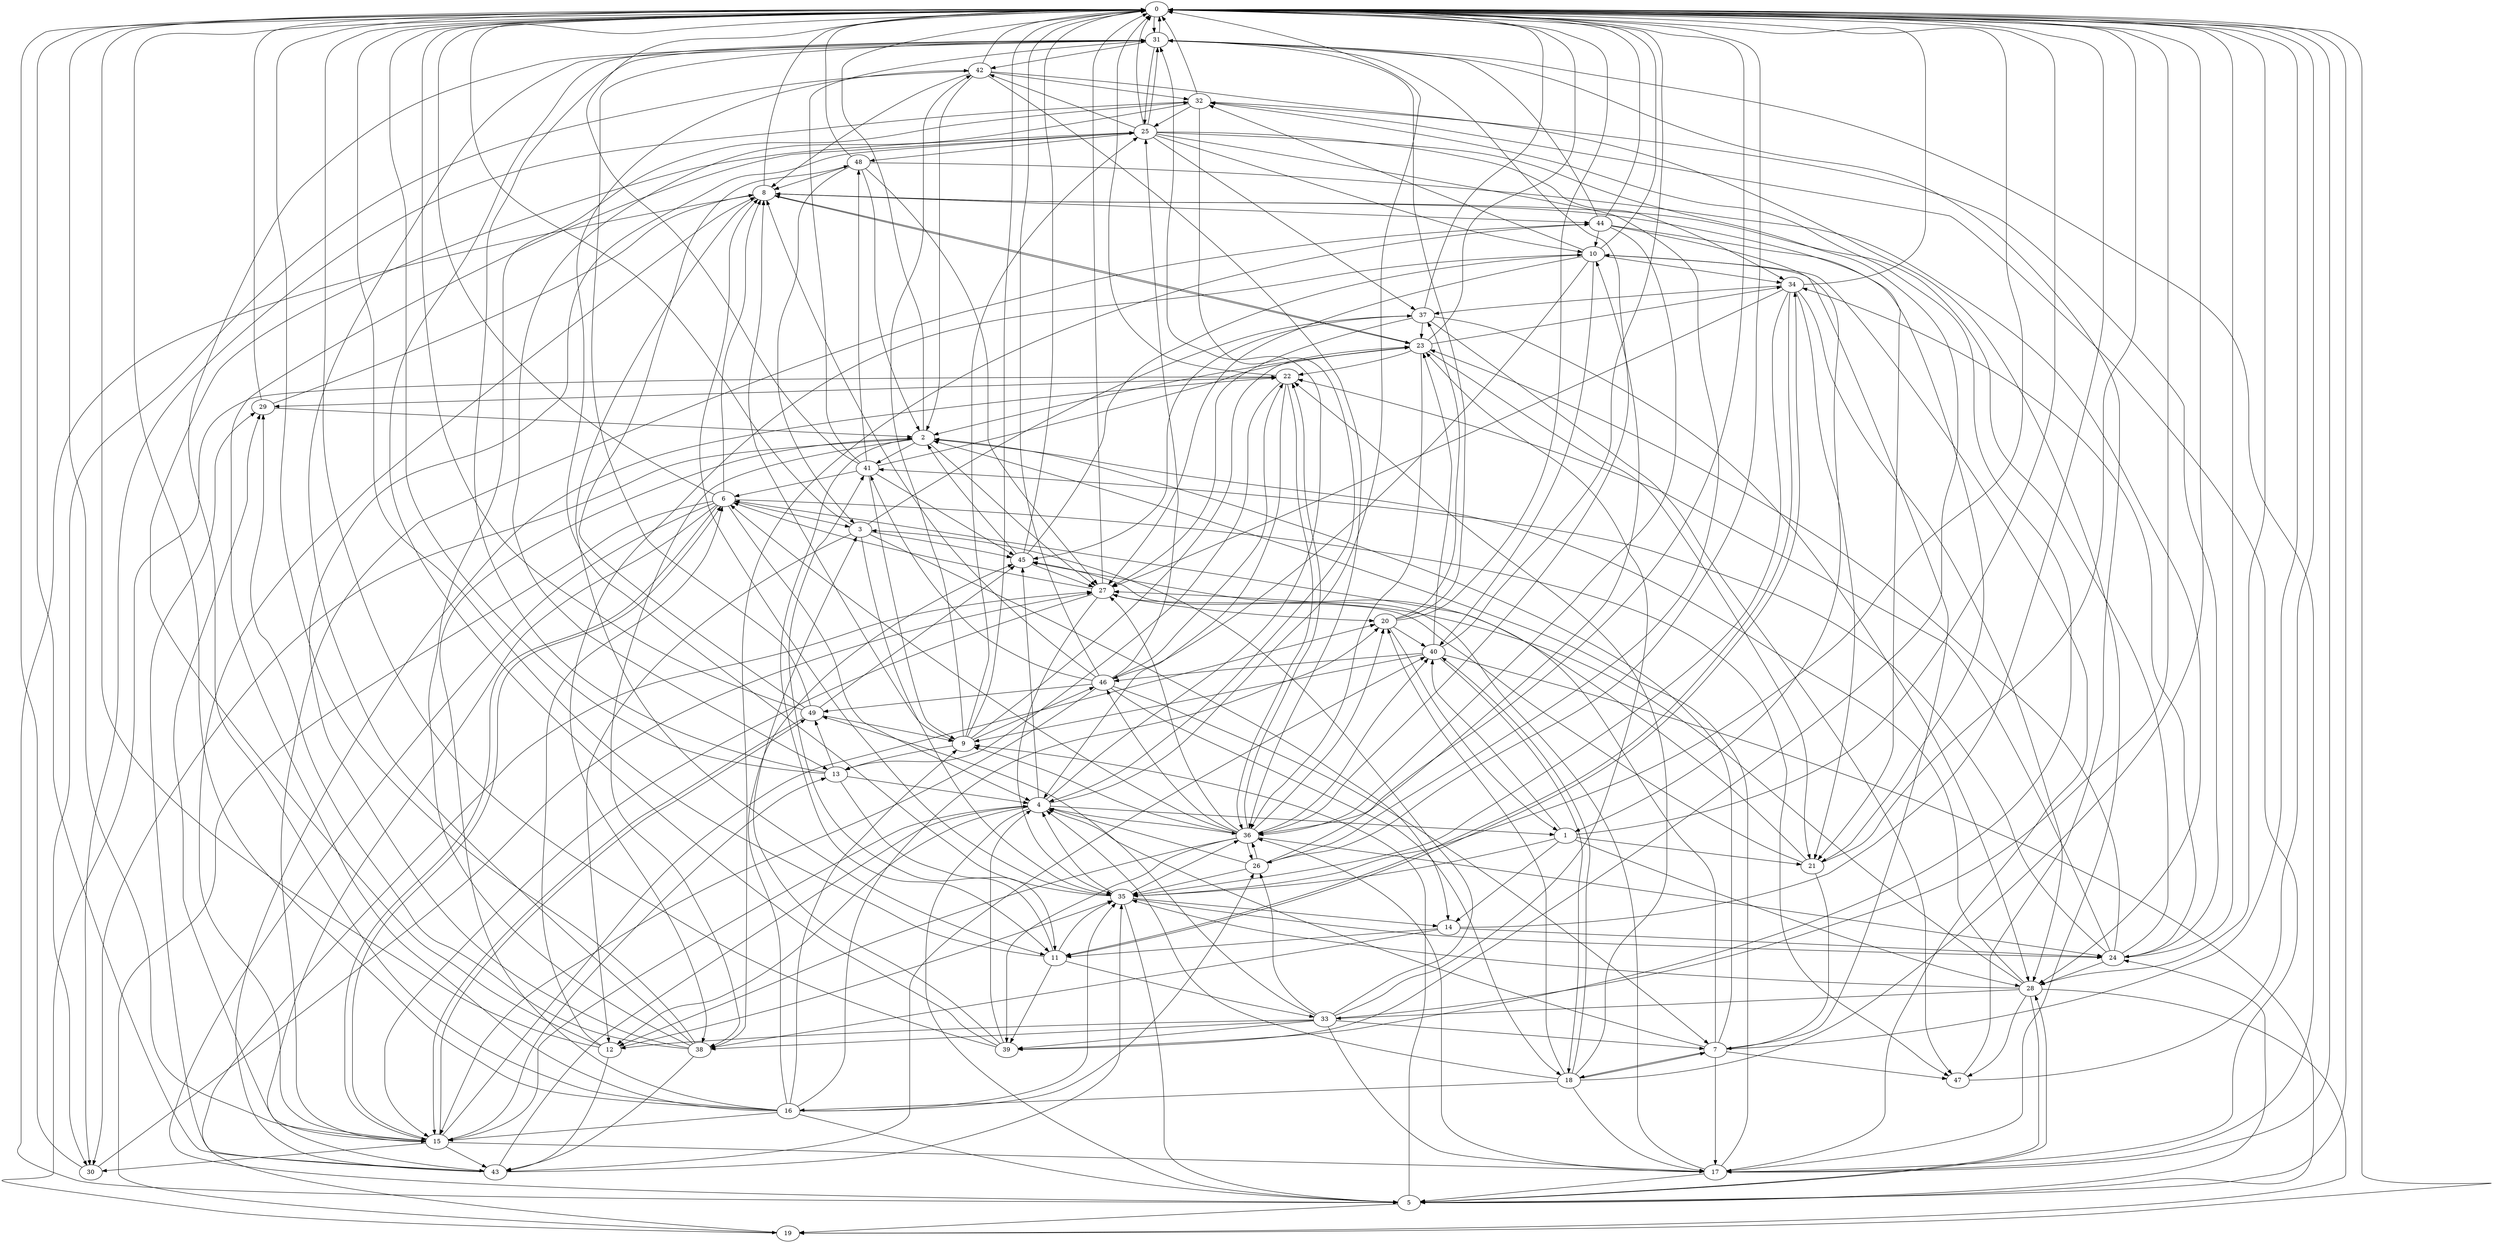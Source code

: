 strict digraph "" {
	0	 [component_delay=3];
	31	 [component_delay=3];
	0 -> 31	 [wire_delay=1];
	1	 [component_delay=3];
	1 -> 0	 [wire_delay=1];
	14	 [component_delay=3];
	1 -> 14	 [wire_delay=1];
	21	 [component_delay=3];
	1 -> 21	 [wire_delay=1];
	28	 [component_delay=3];
	1 -> 28	 [wire_delay=1];
	35	 [component_delay=3];
	1 -> 35	 [wire_delay=1];
	40	 [component_delay=3];
	1 -> 40	 [wire_delay=1];
	2	 [component_delay=3];
	2 -> 0	 [wire_delay=1];
	11	 [component_delay=3];
	2 -> 11	 [wire_delay=1];
	27	 [component_delay=3];
	2 -> 27	 [wire_delay=1];
	30	 [component_delay=3];
	2 -> 30	 [wire_delay=1];
	38	 [component_delay=3];
	2 -> 38	 [wire_delay=1];
	41	 [component_delay=3];
	2 -> 41	 [wire_delay=1];
	3	 [component_delay=3];
	3 -> 0	 [wire_delay=1];
	12	 [component_delay=3];
	3 -> 12	 [wire_delay=1];
	3 -> 14	 [wire_delay=1];
	3 -> 35	 [wire_delay=1];
	37	 [component_delay=3];
	3 -> 37	 [wire_delay=1];
	45	 [component_delay=3];
	3 -> 45	 [wire_delay=1];
	4	 [component_delay=3];
	4 -> 0	 [wire_delay=1];
	4 -> 1	 [wire_delay=1];
	5	 [component_delay=3];
	4 -> 5	 [wire_delay=1];
	4 -> 12	 [wire_delay=1];
	15	 [component_delay=3];
	4 -> 15	 [wire_delay=1];
	4 -> 31	 [wire_delay=1];
	36	 [component_delay=3];
	4 -> 36	 [wire_delay=1];
	4 -> 45	 [wire_delay=1];
	5 -> 0	 [wire_delay=1];
	9	 [component_delay=3];
	5 -> 9	 [wire_delay=1];
	19	 [component_delay=3];
	5 -> 19	 [wire_delay=1];
	24	 [component_delay=3];
	5 -> 24	 [wire_delay=1];
	5 -> 28	 [wire_delay=1];
	6	 [component_delay=3];
	6 -> 0	 [wire_delay=1];
	6 -> 3	 [wire_delay=1];
	6 -> 4	 [wire_delay=1];
	6 -> 5	 [wire_delay=1];
	8	 [component_delay=3];
	6 -> 8	 [wire_delay=1];
	6 -> 15	 [wire_delay=1];
	6 -> 19	 [wire_delay=1];
	43	 [component_delay=3];
	6 -> 43	 [wire_delay=1];
	47	 [component_delay=3];
	6 -> 47	 [wire_delay=1];
	7	 [component_delay=3];
	7 -> 0	 [wire_delay=1];
	7 -> 2	 [wire_delay=1];
	7 -> 4	 [wire_delay=1];
	7 -> 6	 [wire_delay=1];
	10	 [component_delay=3];
	7 -> 10	 [wire_delay=1];
	17	 [component_delay=3];
	7 -> 17	 [wire_delay=1];
	18	 [component_delay=3];
	7 -> 18	 [wire_delay=1];
	7 -> 47	 [wire_delay=1];
	8 -> 0	 [wire_delay=1];
	8 -> 5	 [wire_delay=1];
	8 -> 11	 [wire_delay=1];
	8 -> 21	 [wire_delay=1];
	23	 [component_delay=3];
	8 -> 23	 [wire_delay=1];
	44	 [component_delay=3];
	8 -> 44	 [wire_delay=1];
	9 -> 0	 [wire_delay=1];
	9 -> 8	 [wire_delay=1];
	13	 [component_delay=3];
	9 -> 13	 [wire_delay=1];
	9 -> 23	 [wire_delay=1];
	25	 [component_delay=3];
	9 -> 25	 [wire_delay=1];
	42	 [component_delay=3];
	9 -> 42	 [wire_delay=1];
	46	 [component_delay=3];
	9 -> 46	 [wire_delay=1];
	10 -> 0	 [wire_delay=1];
	10 -> 27	 [wire_delay=1];
	32	 [component_delay=3];
	10 -> 32	 [wire_delay=1];
	34	 [component_delay=3];
	10 -> 34	 [wire_delay=1];
	10 -> 38	 [wire_delay=1];
	10 -> 40	 [wire_delay=1];
	10 -> 46	 [wire_delay=1];
	11 -> 0	 [wire_delay=1];
	33	 [component_delay=3];
	11 -> 33	 [wire_delay=1];
	11 -> 34	 [wire_delay=1];
	11 -> 35	 [wire_delay=1];
	39	 [component_delay=3];
	11 -> 39	 [wire_delay=1];
	11 -> 41	 [wire_delay=1];
	12 -> 0	 [wire_delay=1];
	12 -> 6	 [wire_delay=1];
	12 -> 25	 [wire_delay=1];
	12 -> 35	 [wire_delay=1];
	12 -> 43	 [wire_delay=1];
	13 -> 0	 [wire_delay=1];
	13 -> 4	 [wire_delay=1];
	13 -> 11	 [wire_delay=1];
	13 -> 31	 [wire_delay=1];
	49	 [component_delay=3];
	13 -> 49	 [wire_delay=1];
	14 -> 0	 [wire_delay=1];
	14 -> 11	 [wire_delay=1];
	14 -> 24	 [wire_delay=1];
	14 -> 38	 [wire_delay=1];
	15 -> 0	 [wire_delay=1];
	15 -> 6	 [wire_delay=1];
	15 -> 8	 [wire_delay=1];
	15 -> 13	 [wire_delay=1];
	15 -> 17	 [wire_delay=1];
	20	 [component_delay=3];
	15 -> 20	 [wire_delay=1];
	29	 [component_delay=3];
	15 -> 29	 [wire_delay=1];
	15 -> 30	 [wire_delay=1];
	15 -> 43	 [wire_delay=1];
	15 -> 49	 [wire_delay=1];
	16	 [component_delay=3];
	16 -> 0	 [wire_delay=1];
	16 -> 2	 [wire_delay=1];
	16 -> 5	 [wire_delay=1];
	16 -> 9	 [wire_delay=1];
	16 -> 15	 [wire_delay=1];
	16 -> 20	 [wire_delay=1];
	16 -> 25	 [wire_delay=1];
	26	 [component_delay=3];
	16 -> 26	 [wire_delay=1];
	16 -> 31	 [wire_delay=1];
	16 -> 35	 [wire_delay=1];
	16 -> 45	 [wire_delay=1];
	17 -> 0	 [wire_delay=1];
	17 -> 2	 [wire_delay=1];
	17 -> 5	 [wire_delay=1];
	17 -> 10	 [wire_delay=1];
	17 -> 32	 [wire_delay=1];
	17 -> 36	 [wire_delay=1];
	17 -> 45	 [wire_delay=1];
	18 -> 0	 [wire_delay=1];
	18 -> 4	 [wire_delay=1];
	18 -> 7	 [wire_delay=1];
	18 -> 16	 [wire_delay=1];
	18 -> 17	 [wire_delay=1];
	18 -> 20	 [wire_delay=1];
	22	 [component_delay=3];
	18 -> 22	 [wire_delay=1];
	18 -> 40	 [wire_delay=1];
	19 -> 0	 [wire_delay=1];
	19 -> 22	 [wire_delay=1];
	19 -> 27	 [wire_delay=1];
	20 -> 0	 [wire_delay=1];
	20 -> 1	 [wire_delay=1];
	20 -> 31	 [wire_delay=1];
	20 -> 37	 [wire_delay=1];
	20 -> 40	 [wire_delay=1];
	21 -> 0	 [wire_delay=1];
	21 -> 7	 [wire_delay=1];
	21 -> 27	 [wire_delay=1];
	21 -> 45	 [wire_delay=1];
	22 -> 0	 [wire_delay=1];
	22 -> 4	 [wire_delay=1];
	22 -> 13	 [wire_delay=1];
	22 -> 29	 [wire_delay=1];
	22 -> 36	 [wire_delay=1];
	23 -> 0	 [wire_delay=1];
	23 -> 2	 [wire_delay=1];
	23 -> 8	 [wire_delay=1];
	23 -> 21	 [wire_delay=1];
	23 -> 22	 [wire_delay=1];
	23 -> 34	 [wire_delay=1];
	23 -> 36	 [wire_delay=1];
	24 -> 0	 [wire_delay=1];
	24 -> 8	 [wire_delay=1];
	24 -> 22	 [wire_delay=1];
	24 -> 23	 [wire_delay=1];
	24 -> 28	 [wire_delay=1];
	24 -> 34	 [wire_delay=1];
	24 -> 41	 [wire_delay=1];
	25 -> 0	 [wire_delay=1];
	25 -> 10	 [wire_delay=1];
	25 -> 26	 [wire_delay=1];
	25 -> 31	 [wire_delay=1];
	25 -> 34	 [wire_delay=1];
	25 -> 37	 [wire_delay=1];
	25 -> 39	 [wire_delay=1];
	25 -> 42	 [wire_delay=1];
	48	 [component_delay=3];
	25 -> 48	 [wire_delay=1];
	26 -> 0	 [wire_delay=1];
	26 -> 4	 [wire_delay=1];
	26 -> 10	 [wire_delay=1];
	26 -> 35	 [wire_delay=1];
	26 -> 36	 [wire_delay=1];
	27 -> 0	 [wire_delay=1];
	27 -> 6	 [wire_delay=1];
	27 -> 15	 [wire_delay=1];
	27 -> 20	 [wire_delay=1];
	27 -> 35	 [wire_delay=1];
	28 -> 0	 [wire_delay=1];
	28 -> 2	 [wire_delay=1];
	28 -> 5	 [wire_delay=1];
	28 -> 19	 [wire_delay=1];
	28 -> 27	 [wire_delay=1];
	28 -> 33	 [wire_delay=1];
	28 -> 35	 [wire_delay=1];
	28 -> 47	 [wire_delay=1];
	29 -> 0	 [wire_delay=1];
	29 -> 2	 [wire_delay=1];
	29 -> 8	 [wire_delay=1];
	30 -> 0	 [wire_delay=1];
	30 -> 27	 [wire_delay=1];
	31 -> 0	 [wire_delay=1];
	31 -> 17	 [wire_delay=1];
	31 -> 25	 [wire_delay=1];
	31 -> 36	 [wire_delay=1];
	31 -> 42	 [wire_delay=1];
	32 -> 0	 [wire_delay=1];
	32 -> 4	 [wire_delay=1];
	32 -> 13	 [wire_delay=1];
	32 -> 24	 [wire_delay=1];
	32 -> 25	 [wire_delay=1];
	32 -> 30	 [wire_delay=1];
	33 -> 0	 [wire_delay=1];
	33 -> 3	 [wire_delay=1];
	33 -> 7	 [wire_delay=1];
	33 -> 12	 [wire_delay=1];
	33 -> 17	 [wire_delay=1];
	33 -> 23	 [wire_delay=1];
	33 -> 26	 [wire_delay=1];
	33 -> 38	 [wire_delay=1];
	33 -> 39	 [wire_delay=1];
	33 -> 49	 [wire_delay=1];
	34 -> 0	 [wire_delay=1];
	34 -> 11	 [wire_delay=1];
	34 -> 21	 [wire_delay=1];
	34 -> 27	 [wire_delay=1];
	34 -> 28	 [wire_delay=1];
	34 -> 35	 [wire_delay=1];
	34 -> 37	 [wire_delay=1];
	35 -> 0	 [wire_delay=1];
	35 -> 4	 [wire_delay=1];
	35 -> 5	 [wire_delay=1];
	35 -> 8	 [wire_delay=1];
	35 -> 14	 [wire_delay=1];
	35 -> 24	 [wire_delay=1];
	35 -> 36	 [wire_delay=1];
	35 -> 42	 [wire_delay=1];
	36 -> 0	 [wire_delay=1];
	36 -> 6	 [wire_delay=1];
	36 -> 9	 [wire_delay=1];
	36 -> 12	 [wire_delay=1];
	36 -> 20	 [wire_delay=1];
	36 -> 22	 [wire_delay=1];
	36 -> 24	 [wire_delay=1];
	36 -> 26	 [wire_delay=1];
	36 -> 27	 [wire_delay=1];
	36 -> 39	 [wire_delay=1];
	36 -> 40	 [wire_delay=1];
	36 -> 46	 [wire_delay=1];
	37 -> 0	 [wire_delay=1];
	37 -> 23	 [wire_delay=1];
	37 -> 27	 [wire_delay=1];
	37 -> 28	 [wire_delay=1];
	37 -> 45	 [wire_delay=1];
	37 -> 47	 [wire_delay=1];
	38 -> 0	 [wire_delay=1];
	38 -> 25	 [wire_delay=1];
	38 -> 29	 [wire_delay=1];
	38 -> 31	 [wire_delay=1];
	38 -> 32	 [wire_delay=1];
	38 -> 43	 [wire_delay=1];
	38 -> 44	 [wire_delay=1];
	39 -> 0	 [wire_delay=1];
	39 -> 3	 [wire_delay=1];
	39 -> 4	 [wire_delay=1];
	39 -> 31	 [wire_delay=1];
	39 -> 32	 [wire_delay=1];
	40 -> 0	 [wire_delay=1];
	40 -> 5	 [wire_delay=1];
	40 -> 9	 [wire_delay=1];
	40 -> 18	 [wire_delay=1];
	40 -> 23	 [wire_delay=1];
	40 -> 46	 [wire_delay=1];
	41 -> 0	 [wire_delay=1];
	41 -> 6	 [wire_delay=1];
	41 -> 9	 [wire_delay=1];
	41 -> 23	 [wire_delay=1];
	41 -> 31	 [wire_delay=1];
	41 -> 45	 [wire_delay=1];
	41 -> 48	 [wire_delay=1];
	42 -> 0	 [wire_delay=1];
	42 -> 2	 [wire_delay=1];
	42 -> 8	 [wire_delay=1];
	42 -> 17	 [wire_delay=1];
	42 -> 30	 [wire_delay=1];
	42 -> 32	 [wire_delay=1];
	42 -> 36	 [wire_delay=1];
	43 -> 0	 [wire_delay=1];
	43 -> 4	 [wire_delay=1];
	43 -> 22	 [wire_delay=1];
	43 -> 29	 [wire_delay=1];
	43 -> 35	 [wire_delay=1];
	43 -> 40	 [wire_delay=1];
	44 -> 0	 [wire_delay=1];
	44 -> 1	 [wire_delay=1];
	44 -> 10	 [wire_delay=1];
	44 -> 15	 [wire_delay=1];
	44 -> 21	 [wire_delay=1];
	44 -> 31	 [wire_delay=1];
	44 -> 36	 [wire_delay=1];
	45 -> 0	 [wire_delay=1];
	45 -> 2	 [wire_delay=1];
	45 -> 10	 [wire_delay=1];
	45 -> 27	 [wire_delay=1];
	46 -> 0	 [wire_delay=1];
	46 -> 7	 [wire_delay=1];
	46 -> 8	 [wire_delay=1];
	46 -> 15	 [wire_delay=1];
	46 -> 18	 [wire_delay=1];
	46 -> 22	 [wire_delay=1];
	46 -> 25	 [wire_delay=1];
	46 -> 41	 [wire_delay=1];
	46 -> 49	 [wire_delay=1];
	47 -> 0	 [wire_delay=1];
	47 -> 31	 [wire_delay=1];
	48 -> 0	 [wire_delay=1];
	48 -> 2	 [wire_delay=1];
	48 -> 3	 [wire_delay=1];
	48 -> 8	 [wire_delay=1];
	48 -> 27	 [wire_delay=1];
	48 -> 28	 [wire_delay=1];
	49 -> 0	 [wire_delay=1];
	49 -> 9	 [wire_delay=1];
	49 -> 15	 [wire_delay=1];
	49 -> 31	 [wire_delay=1];
	49 -> 45	 [wire_delay=1];
	49 -> 48	 [wire_delay=1];
}
